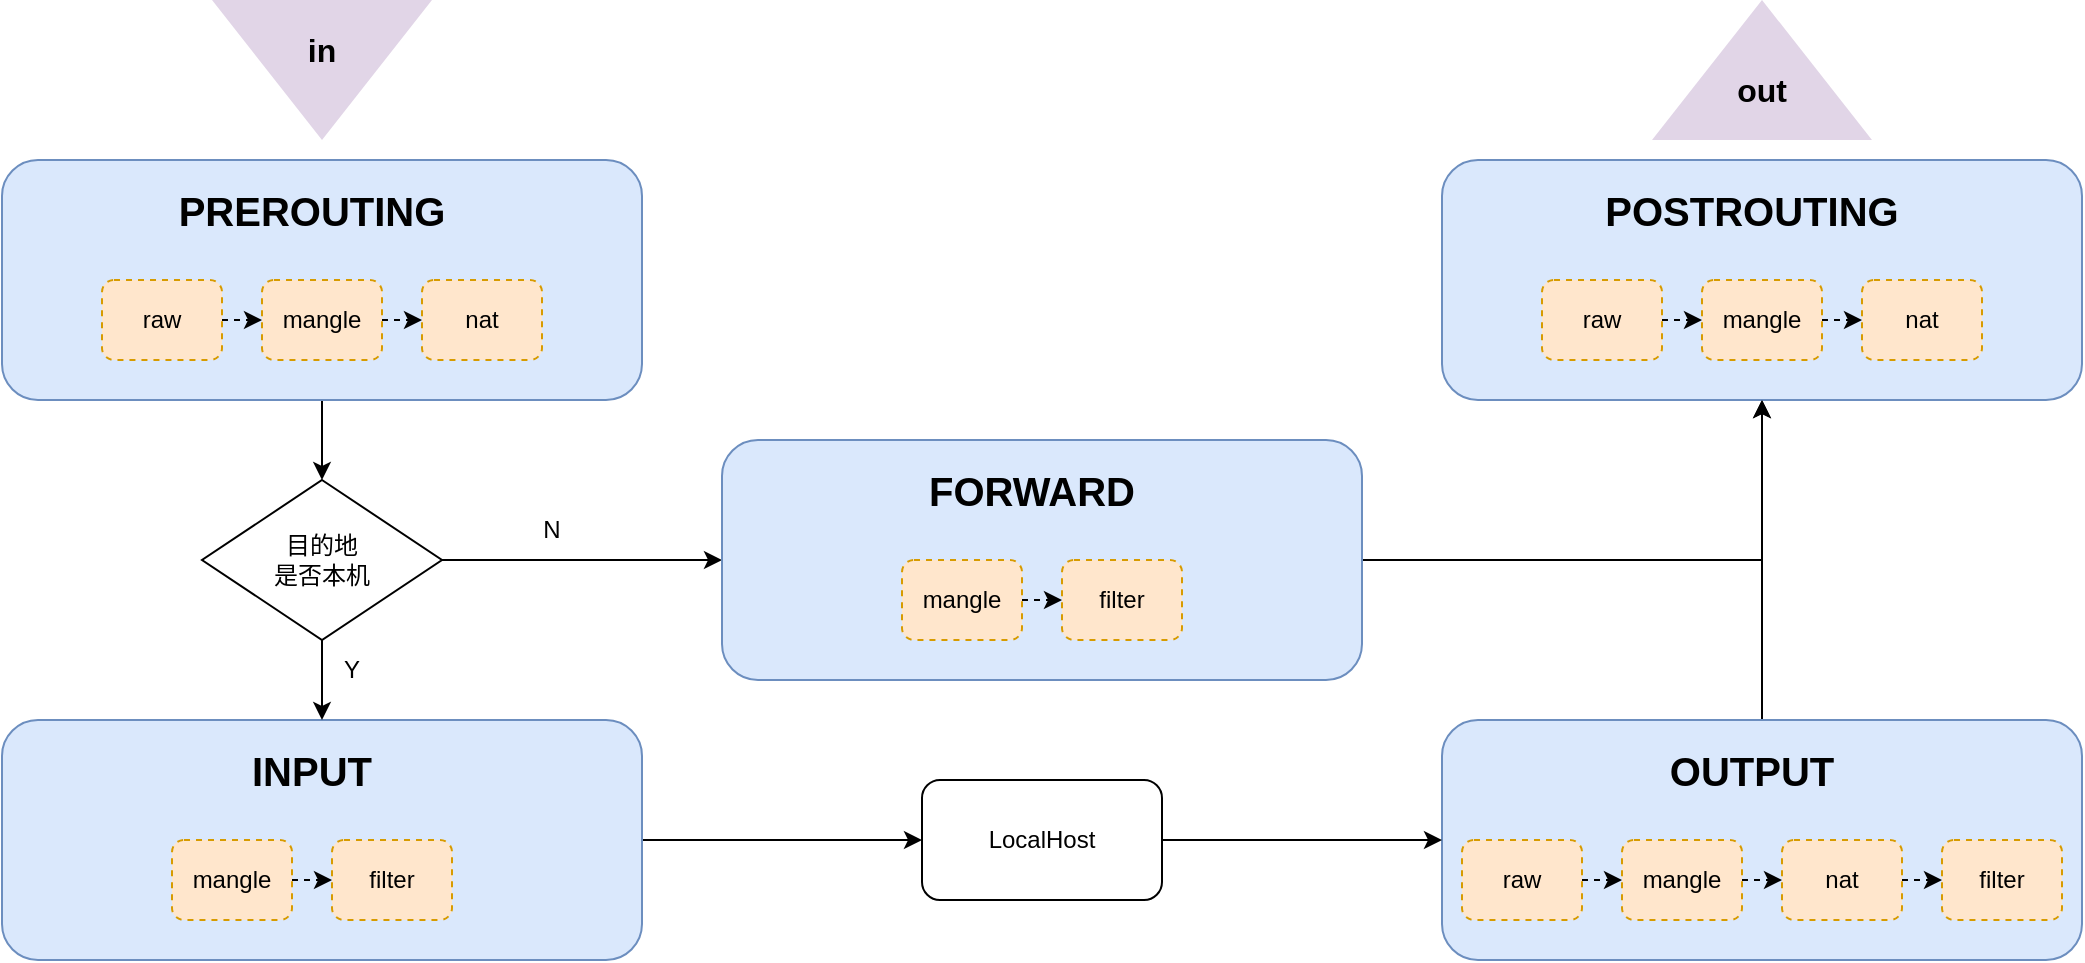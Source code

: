<mxfile version="21.1.6" type="github">
  <diagram name="Page-1" id="gmZfGL85wiUmp3Tma9j_">
    <mxGraphModel dx="968" dy="692" grid="1" gridSize="10" guides="1" tooltips="1" connect="1" arrows="1" fold="1" page="1" pageScale="1" pageWidth="850" pageHeight="1100" math="0" shadow="0">
      <root>
        <mxCell id="0" />
        <mxCell id="1" parent="0" />
        <mxCell id="EkRoal58RrBzXuHU6dCH-19" style="edgeStyle=orthogonalEdgeStyle;rounded=0;orthogonalLoop=1;jettySize=auto;html=1;exitX=0.5;exitY=1;exitDx=0;exitDy=0;entryX=0.5;entryY=0;entryDx=0;entryDy=0;" edge="1" parent="1" source="EkRoal58RrBzXuHU6dCH-1" target="EkRoal58RrBzXuHU6dCH-18">
          <mxGeometry relative="1" as="geometry" />
        </mxCell>
        <mxCell id="EkRoal58RrBzXuHU6dCH-1" value="" style="rounded=1;whiteSpace=wrap;html=1;fillColor=#dae8fc;strokeColor=#6c8ebf;" vertex="1" parent="1">
          <mxGeometry x="120" y="120" width="320" height="120" as="geometry" />
        </mxCell>
        <mxCell id="EkRoal58RrBzXuHU6dCH-2" value="" style="triangle;whiteSpace=wrap;html=1;rotation=90;fillColor=#e1d5e7;strokeColor=none;" vertex="1" parent="1">
          <mxGeometry x="245" y="20" width="70" height="110" as="geometry" />
        </mxCell>
        <mxCell id="EkRoal58RrBzXuHU6dCH-3" value="&lt;b&gt;&lt;font style=&quot;font-size: 16px;&quot;&gt;in&lt;/font&gt;&lt;/b&gt;" style="text;html=1;strokeColor=none;fillColor=#e1d5e7;align=center;verticalAlign=middle;whiteSpace=wrap;rounded=0;" vertex="1" parent="1">
          <mxGeometry x="260" y="50" width="40" height="30" as="geometry" />
        </mxCell>
        <mxCell id="EkRoal58RrBzXuHU6dCH-8" style="edgeStyle=orthogonalEdgeStyle;rounded=0;orthogonalLoop=1;jettySize=auto;html=1;exitX=1;exitY=0.5;exitDx=0;exitDy=0;entryX=0;entryY=0.5;entryDx=0;entryDy=0;dashed=1;" edge="1" parent="1" source="EkRoal58RrBzXuHU6dCH-5" target="EkRoal58RrBzXuHU6dCH-6">
          <mxGeometry relative="1" as="geometry" />
        </mxCell>
        <mxCell id="EkRoal58RrBzXuHU6dCH-5" value="raw" style="rounded=1;whiteSpace=wrap;html=1;fillColor=#ffe6cc;strokeColor=#d79b00;dashed=1;" vertex="1" parent="1">
          <mxGeometry x="170" y="180" width="60" height="40" as="geometry" />
        </mxCell>
        <mxCell id="EkRoal58RrBzXuHU6dCH-9" style="edgeStyle=orthogonalEdgeStyle;rounded=0;orthogonalLoop=1;jettySize=auto;html=1;exitX=1;exitY=0.5;exitDx=0;exitDy=0;entryX=0;entryY=0.5;entryDx=0;entryDy=0;dashed=1;" edge="1" parent="1" source="EkRoal58RrBzXuHU6dCH-6" target="EkRoal58RrBzXuHU6dCH-7">
          <mxGeometry relative="1" as="geometry" />
        </mxCell>
        <mxCell id="EkRoal58RrBzXuHU6dCH-6" value="mangle" style="rounded=1;whiteSpace=wrap;html=1;fillColor=#ffe6cc;strokeColor=#d79b00;dashed=1;" vertex="1" parent="1">
          <mxGeometry x="250" y="180" width="60" height="40" as="geometry" />
        </mxCell>
        <mxCell id="EkRoal58RrBzXuHU6dCH-7" value="nat" style="rounded=1;whiteSpace=wrap;html=1;fillColor=#ffe6cc;strokeColor=#d79b00;dashed=1;" vertex="1" parent="1">
          <mxGeometry x="330" y="180" width="60" height="40" as="geometry" />
        </mxCell>
        <mxCell id="EkRoal58RrBzXuHU6dCH-10" value="&lt;b&gt;&lt;font style=&quot;font-size: 20px;&quot;&gt;PREROUTING&lt;/font&gt;&lt;/b&gt;" style="text;html=1;strokeColor=none;fillColor=none;align=center;verticalAlign=middle;whiteSpace=wrap;rounded=0;" vertex="1" parent="1">
          <mxGeometry x="190" y="130" width="170" height="30" as="geometry" />
        </mxCell>
        <mxCell id="EkRoal58RrBzXuHU6dCH-47" style="edgeStyle=orthogonalEdgeStyle;rounded=0;orthogonalLoop=1;jettySize=auto;html=1;exitX=1;exitY=0.5;exitDx=0;exitDy=0;" edge="1" parent="1" source="EkRoal58RrBzXuHU6dCH-11" target="EkRoal58RrBzXuHU6dCH-46">
          <mxGeometry relative="1" as="geometry" />
        </mxCell>
        <mxCell id="EkRoal58RrBzXuHU6dCH-11" value="" style="rounded=1;whiteSpace=wrap;html=1;fillColor=#dae8fc;strokeColor=#6c8ebf;" vertex="1" parent="1">
          <mxGeometry x="120" y="400" width="320" height="120" as="geometry" />
        </mxCell>
        <mxCell id="EkRoal58RrBzXuHU6dCH-14" style="edgeStyle=orthogonalEdgeStyle;rounded=0;orthogonalLoop=1;jettySize=auto;html=1;exitX=1;exitY=0.5;exitDx=0;exitDy=0;entryX=0;entryY=0.5;entryDx=0;entryDy=0;dashed=1;" edge="1" parent="1" source="EkRoal58RrBzXuHU6dCH-15" target="EkRoal58RrBzXuHU6dCH-16">
          <mxGeometry relative="1" as="geometry" />
        </mxCell>
        <mxCell id="EkRoal58RrBzXuHU6dCH-15" value="mangle" style="rounded=1;whiteSpace=wrap;html=1;fillColor=#ffe6cc;strokeColor=#d79b00;dashed=1;" vertex="1" parent="1">
          <mxGeometry x="205" y="460" width="60" height="40" as="geometry" />
        </mxCell>
        <mxCell id="EkRoal58RrBzXuHU6dCH-16" value="filter" style="rounded=1;whiteSpace=wrap;html=1;fillColor=#ffe6cc;strokeColor=#d79b00;dashed=1;" vertex="1" parent="1">
          <mxGeometry x="285" y="460" width="60" height="40" as="geometry" />
        </mxCell>
        <mxCell id="EkRoal58RrBzXuHU6dCH-17" value="&lt;span style=&quot;font-size: 20px;&quot;&gt;&lt;b&gt;INPUT&lt;/b&gt;&lt;/span&gt;" style="text;html=1;strokeColor=none;fillColor=none;align=center;verticalAlign=middle;whiteSpace=wrap;rounded=0;" vertex="1" parent="1">
          <mxGeometry x="190" y="410" width="170" height="30" as="geometry" />
        </mxCell>
        <mxCell id="EkRoal58RrBzXuHU6dCH-20" style="edgeStyle=orthogonalEdgeStyle;rounded=0;orthogonalLoop=1;jettySize=auto;html=1;exitX=0.5;exitY=1;exitDx=0;exitDy=0;entryX=0.5;entryY=0;entryDx=0;entryDy=0;" edge="1" parent="1" source="EkRoal58RrBzXuHU6dCH-18" target="EkRoal58RrBzXuHU6dCH-11">
          <mxGeometry relative="1" as="geometry" />
        </mxCell>
        <mxCell id="EkRoal58RrBzXuHU6dCH-27" style="edgeStyle=orthogonalEdgeStyle;rounded=0;orthogonalLoop=1;jettySize=auto;html=1;exitX=1;exitY=0.5;exitDx=0;exitDy=0;entryX=0;entryY=0.5;entryDx=0;entryDy=0;" edge="1" parent="1" source="EkRoal58RrBzXuHU6dCH-18" target="EkRoal58RrBzXuHU6dCH-21">
          <mxGeometry relative="1" as="geometry" />
        </mxCell>
        <mxCell id="EkRoal58RrBzXuHU6dCH-18" value="目的地&lt;br&gt;是否本机" style="rhombus;whiteSpace=wrap;html=1;" vertex="1" parent="1">
          <mxGeometry x="220" y="280" width="120" height="80" as="geometry" />
        </mxCell>
        <mxCell id="EkRoal58RrBzXuHU6dCH-44" style="edgeStyle=orthogonalEdgeStyle;rounded=0;orthogonalLoop=1;jettySize=auto;html=1;exitX=1;exitY=0.5;exitDx=0;exitDy=0;entryX=0.5;entryY=1;entryDx=0;entryDy=0;" edge="1" parent="1" source="EkRoal58RrBzXuHU6dCH-21" target="EkRoal58RrBzXuHU6dCH-28">
          <mxGeometry relative="1" as="geometry" />
        </mxCell>
        <mxCell id="EkRoal58RrBzXuHU6dCH-21" value="" style="rounded=1;whiteSpace=wrap;html=1;fillColor=#dae8fc;strokeColor=#6c8ebf;" vertex="1" parent="1">
          <mxGeometry x="480" y="260" width="320" height="120" as="geometry" />
        </mxCell>
        <mxCell id="EkRoal58RrBzXuHU6dCH-22" style="edgeStyle=orthogonalEdgeStyle;rounded=0;orthogonalLoop=1;jettySize=auto;html=1;exitX=1;exitY=0.5;exitDx=0;exitDy=0;entryX=0;entryY=0.5;entryDx=0;entryDy=0;dashed=1;" edge="1" parent="1" source="EkRoal58RrBzXuHU6dCH-23" target="EkRoal58RrBzXuHU6dCH-24">
          <mxGeometry relative="1" as="geometry" />
        </mxCell>
        <mxCell id="EkRoal58RrBzXuHU6dCH-23" value="mangle" style="rounded=1;whiteSpace=wrap;html=1;fillColor=#ffe6cc;strokeColor=#d79b00;dashed=1;" vertex="1" parent="1">
          <mxGeometry x="570" y="320" width="60" height="40" as="geometry" />
        </mxCell>
        <mxCell id="EkRoal58RrBzXuHU6dCH-24" value="filter" style="rounded=1;whiteSpace=wrap;html=1;fillColor=#ffe6cc;strokeColor=#d79b00;dashed=1;" vertex="1" parent="1">
          <mxGeometry x="650" y="320" width="60" height="40" as="geometry" />
        </mxCell>
        <mxCell id="EkRoal58RrBzXuHU6dCH-25" value="&lt;span style=&quot;font-size: 20px;&quot;&gt;&lt;b&gt;FORWARD&lt;/b&gt;&lt;/span&gt;" style="text;html=1;strokeColor=none;fillColor=none;align=center;verticalAlign=middle;whiteSpace=wrap;rounded=0;" vertex="1" parent="1">
          <mxGeometry x="550" y="270" width="170" height="30" as="geometry" />
        </mxCell>
        <mxCell id="EkRoal58RrBzXuHU6dCH-28" value="" style="rounded=1;whiteSpace=wrap;html=1;fillColor=#dae8fc;strokeColor=#6c8ebf;" vertex="1" parent="1">
          <mxGeometry x="840" y="120" width="320" height="120" as="geometry" />
        </mxCell>
        <mxCell id="EkRoal58RrBzXuHU6dCH-29" style="edgeStyle=orthogonalEdgeStyle;rounded=0;orthogonalLoop=1;jettySize=auto;html=1;exitX=1;exitY=0.5;exitDx=0;exitDy=0;entryX=0;entryY=0.5;entryDx=0;entryDy=0;dashed=1;" edge="1" parent="1" source="EkRoal58RrBzXuHU6dCH-30" target="EkRoal58RrBzXuHU6dCH-32">
          <mxGeometry relative="1" as="geometry" />
        </mxCell>
        <mxCell id="EkRoal58RrBzXuHU6dCH-30" value="raw" style="rounded=1;whiteSpace=wrap;html=1;fillColor=#ffe6cc;strokeColor=#d79b00;dashed=1;" vertex="1" parent="1">
          <mxGeometry x="890" y="180" width="60" height="40" as="geometry" />
        </mxCell>
        <mxCell id="EkRoal58RrBzXuHU6dCH-31" style="edgeStyle=orthogonalEdgeStyle;rounded=0;orthogonalLoop=1;jettySize=auto;html=1;exitX=1;exitY=0.5;exitDx=0;exitDy=0;entryX=0;entryY=0.5;entryDx=0;entryDy=0;dashed=1;" edge="1" parent="1" source="EkRoal58RrBzXuHU6dCH-32" target="EkRoal58RrBzXuHU6dCH-33">
          <mxGeometry relative="1" as="geometry" />
        </mxCell>
        <mxCell id="EkRoal58RrBzXuHU6dCH-32" value="mangle" style="rounded=1;whiteSpace=wrap;html=1;fillColor=#ffe6cc;strokeColor=#d79b00;dashed=1;" vertex="1" parent="1">
          <mxGeometry x="970" y="180" width="60" height="40" as="geometry" />
        </mxCell>
        <mxCell id="EkRoal58RrBzXuHU6dCH-33" value="nat" style="rounded=1;whiteSpace=wrap;html=1;fillColor=#ffe6cc;strokeColor=#d79b00;dashed=1;" vertex="1" parent="1">
          <mxGeometry x="1050" y="180" width="60" height="40" as="geometry" />
        </mxCell>
        <mxCell id="EkRoal58RrBzXuHU6dCH-34" value="&lt;b&gt;&lt;font style=&quot;font-size: 20px;&quot;&gt;POSTROUTING&lt;/font&gt;&lt;/b&gt;" style="text;html=1;strokeColor=none;fillColor=none;align=center;verticalAlign=middle;whiteSpace=wrap;rounded=0;" vertex="1" parent="1">
          <mxGeometry x="910" y="130" width="170" height="30" as="geometry" />
        </mxCell>
        <mxCell id="EkRoal58RrBzXuHU6dCH-45" style="edgeStyle=orthogonalEdgeStyle;rounded=0;orthogonalLoop=1;jettySize=auto;html=1;entryX=0.5;entryY=1;entryDx=0;entryDy=0;" edge="1" parent="1" source="EkRoal58RrBzXuHU6dCH-35" target="EkRoal58RrBzXuHU6dCH-28">
          <mxGeometry relative="1" as="geometry" />
        </mxCell>
        <mxCell id="EkRoal58RrBzXuHU6dCH-35" value="" style="rounded=1;whiteSpace=wrap;html=1;fillColor=#dae8fc;strokeColor=#6c8ebf;" vertex="1" parent="1">
          <mxGeometry x="840" y="400" width="320" height="120" as="geometry" />
        </mxCell>
        <mxCell id="EkRoal58RrBzXuHU6dCH-36" style="edgeStyle=orthogonalEdgeStyle;rounded=0;orthogonalLoop=1;jettySize=auto;html=1;exitX=1;exitY=0.5;exitDx=0;exitDy=0;entryX=0;entryY=0.5;entryDx=0;entryDy=0;dashed=1;" edge="1" parent="1" source="EkRoal58RrBzXuHU6dCH-37" target="EkRoal58RrBzXuHU6dCH-39">
          <mxGeometry relative="1" as="geometry" />
        </mxCell>
        <mxCell id="EkRoal58RrBzXuHU6dCH-37" value="raw" style="rounded=1;whiteSpace=wrap;html=1;fillColor=#ffe6cc;strokeColor=#d79b00;dashed=1;" vertex="1" parent="1">
          <mxGeometry x="850" y="460" width="60" height="40" as="geometry" />
        </mxCell>
        <mxCell id="EkRoal58RrBzXuHU6dCH-38" style="edgeStyle=orthogonalEdgeStyle;rounded=0;orthogonalLoop=1;jettySize=auto;html=1;exitX=1;exitY=0.5;exitDx=0;exitDy=0;entryX=0;entryY=0.5;entryDx=0;entryDy=0;dashed=1;" edge="1" parent="1" source="EkRoal58RrBzXuHU6dCH-39" target="EkRoal58RrBzXuHU6dCH-40">
          <mxGeometry relative="1" as="geometry" />
        </mxCell>
        <mxCell id="EkRoal58RrBzXuHU6dCH-39" value="mangle" style="rounded=1;whiteSpace=wrap;html=1;fillColor=#ffe6cc;strokeColor=#d79b00;dashed=1;" vertex="1" parent="1">
          <mxGeometry x="930" y="460" width="60" height="40" as="geometry" />
        </mxCell>
        <mxCell id="EkRoal58RrBzXuHU6dCH-40" value="nat" style="rounded=1;whiteSpace=wrap;html=1;fillColor=#ffe6cc;strokeColor=#d79b00;dashed=1;" vertex="1" parent="1">
          <mxGeometry x="1010" y="460" width="60" height="40" as="geometry" />
        </mxCell>
        <mxCell id="EkRoal58RrBzXuHU6dCH-41" value="&lt;b&gt;&lt;font style=&quot;font-size: 20px;&quot;&gt;OUTPUT&lt;/font&gt;&lt;/b&gt;" style="text;html=1;strokeColor=none;fillColor=none;align=center;verticalAlign=middle;whiteSpace=wrap;rounded=0;" vertex="1" parent="1">
          <mxGeometry x="910" y="410" width="170" height="30" as="geometry" />
        </mxCell>
        <mxCell id="EkRoal58RrBzXuHU6dCH-42" style="edgeStyle=orthogonalEdgeStyle;rounded=0;orthogonalLoop=1;jettySize=auto;html=1;exitX=1;exitY=0.5;exitDx=0;exitDy=0;entryX=0;entryY=0.5;entryDx=0;entryDy=0;dashed=1;" edge="1" parent="1" target="EkRoal58RrBzXuHU6dCH-43">
          <mxGeometry relative="1" as="geometry">
            <mxPoint x="1070" y="480" as="sourcePoint" />
          </mxGeometry>
        </mxCell>
        <mxCell id="EkRoal58RrBzXuHU6dCH-43" value="filter" style="rounded=1;whiteSpace=wrap;html=1;fillColor=#ffe6cc;strokeColor=#d79b00;dashed=1;" vertex="1" parent="1">
          <mxGeometry x="1090" y="460" width="60" height="40" as="geometry" />
        </mxCell>
        <mxCell id="EkRoal58RrBzXuHU6dCH-48" style="edgeStyle=orthogonalEdgeStyle;rounded=0;orthogonalLoop=1;jettySize=auto;html=1;exitX=1;exitY=0.5;exitDx=0;exitDy=0;entryX=0;entryY=0.5;entryDx=0;entryDy=0;" edge="1" parent="1" source="EkRoal58RrBzXuHU6dCH-46" target="EkRoal58RrBzXuHU6dCH-35">
          <mxGeometry relative="1" as="geometry" />
        </mxCell>
        <mxCell id="EkRoal58RrBzXuHU6dCH-46" value="LocalHost" style="rounded=1;whiteSpace=wrap;html=1;" vertex="1" parent="1">
          <mxGeometry x="580" y="430" width="120" height="60" as="geometry" />
        </mxCell>
        <mxCell id="EkRoal58RrBzXuHU6dCH-51" value="" style="triangle;whiteSpace=wrap;html=1;rotation=-90;fillColor=#e1d5e7;strokeColor=none;" vertex="1" parent="1">
          <mxGeometry x="965" y="20" width="70" height="110" as="geometry" />
        </mxCell>
        <mxCell id="EkRoal58RrBzXuHU6dCH-52" value="&lt;b&gt;&lt;font style=&quot;font-size: 16px;&quot;&gt;out&lt;/font&gt;&lt;/b&gt;" style="text;html=1;strokeColor=none;fillColor=#e1d5e7;align=center;verticalAlign=middle;whiteSpace=wrap;rounded=0;" vertex="1" parent="1">
          <mxGeometry x="980" y="70" width="40" height="30" as="geometry" />
        </mxCell>
        <mxCell id="EkRoal58RrBzXuHU6dCH-53" value="N" style="text;html=1;strokeColor=none;fillColor=none;align=center;verticalAlign=middle;whiteSpace=wrap;rounded=0;" vertex="1" parent="1">
          <mxGeometry x="380" y="290" width="30" height="30" as="geometry" />
        </mxCell>
        <mxCell id="EkRoal58RrBzXuHU6dCH-54" value="Y" style="text;html=1;strokeColor=none;fillColor=none;align=center;verticalAlign=middle;whiteSpace=wrap;rounded=0;" vertex="1" parent="1">
          <mxGeometry x="280" y="360" width="30" height="30" as="geometry" />
        </mxCell>
      </root>
    </mxGraphModel>
  </diagram>
</mxfile>
